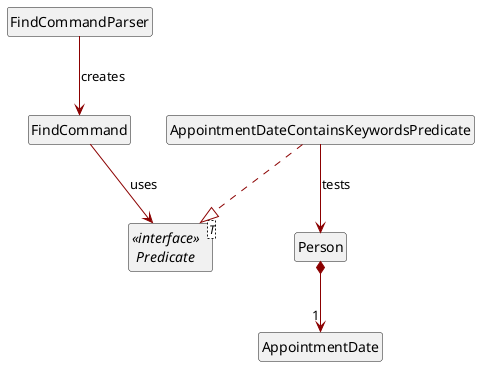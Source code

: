 @startuml
hide members
hide footbox
hide circle

skinparam arrowColor DARKRED

class FindCommandParser
class FindCommand
interface "<<interface>>\nPredicate" as Predicate<T>
class AppointmentDateContainsKeywordsPredicate
class Person
class AppointmentDate

FindCommandParser --> FindCommand : creates
FindCommand --> Predicate : uses
AppointmentDateContainsKeywordsPredicate ..|> Predicate
AppointmentDateContainsKeywordsPredicate --> Person : tests
Person *--> "1" AppointmentDate
@enduml